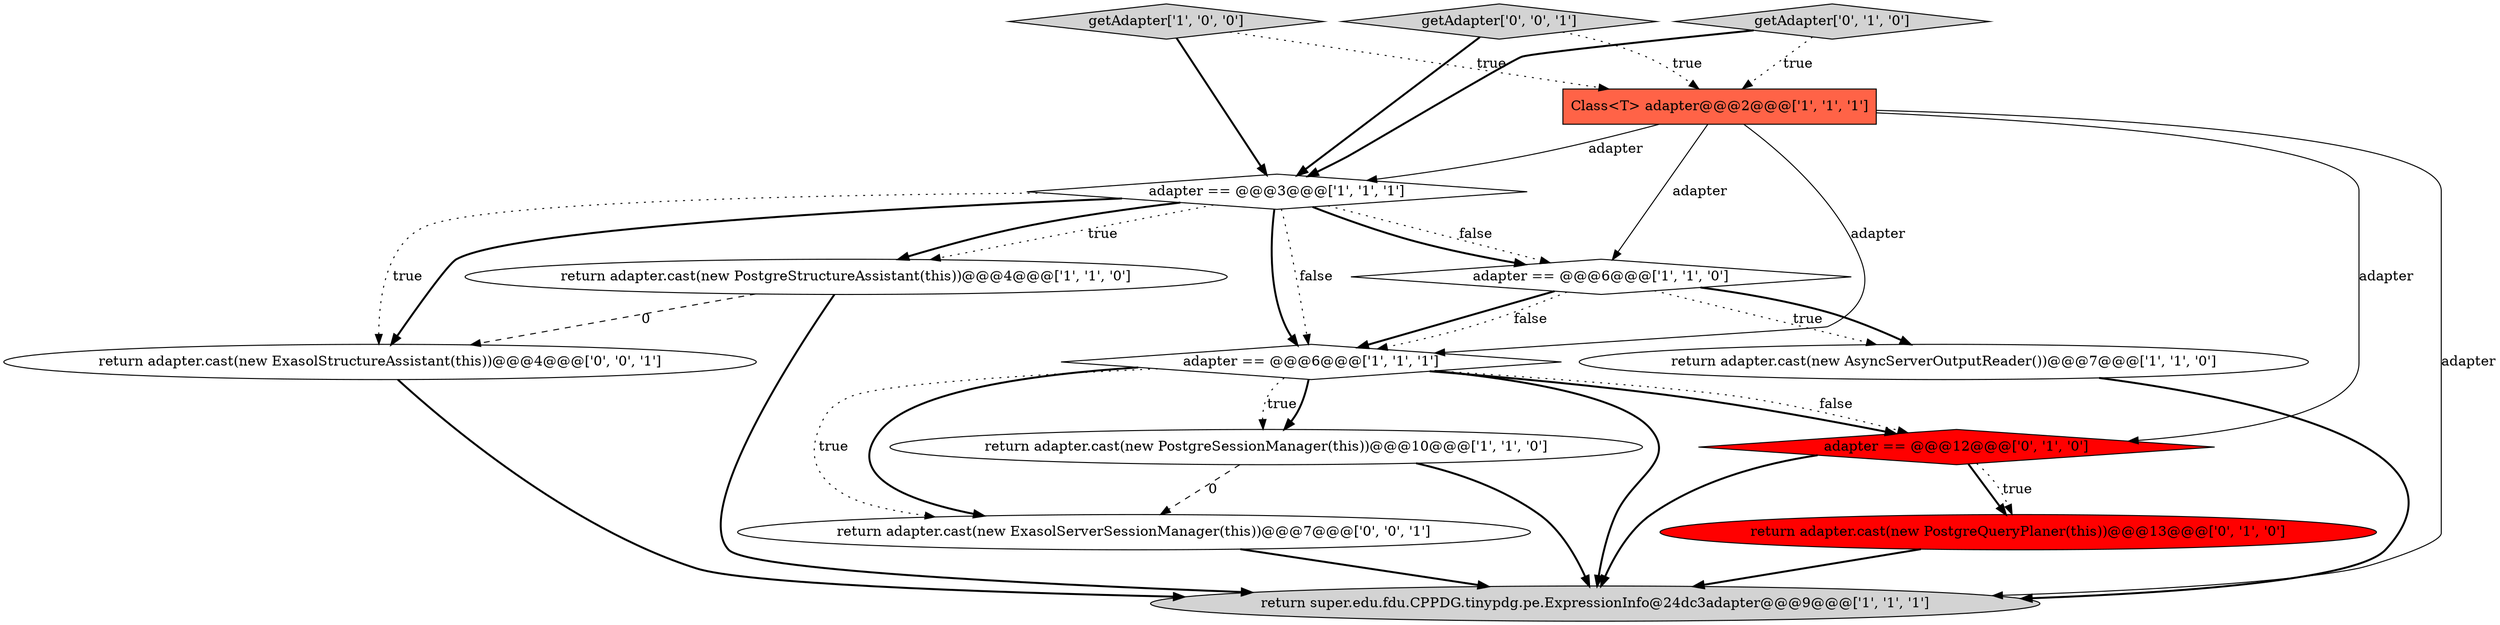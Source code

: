 digraph {
7 [style = filled, label = "adapter == @@@6@@@['1', '1', '0']", fillcolor = white, shape = diamond image = "AAA0AAABBB1BBB"];
4 [style = filled, label = "return adapter.cast(new PostgreSessionManager(this))@@@10@@@['1', '1', '0']", fillcolor = white, shape = ellipse image = "AAA0AAABBB1BBB"];
5 [style = filled, label = "return super.edu.fdu.CPPDG.tinypdg.pe.ExpressionInfo@24dc3adapter@@@9@@@['1', '1', '1']", fillcolor = lightgray, shape = ellipse image = "AAA0AAABBB1BBB"];
6 [style = filled, label = "getAdapter['1', '0', '0']", fillcolor = lightgray, shape = diamond image = "AAA0AAABBB1BBB"];
10 [style = filled, label = "adapter == @@@12@@@['0', '1', '0']", fillcolor = red, shape = diamond image = "AAA1AAABBB2BBB"];
0 [style = filled, label = "Class<T> adapter@@@2@@@['1', '1', '1']", fillcolor = tomato, shape = box image = "AAA0AAABBB1BBB"];
12 [style = filled, label = "return adapter.cast(new ExasolStructureAssistant(this))@@@4@@@['0', '0', '1']", fillcolor = white, shape = ellipse image = "AAA0AAABBB3BBB"];
13 [style = filled, label = "return adapter.cast(new ExasolServerSessionManager(this))@@@7@@@['0', '0', '1']", fillcolor = white, shape = ellipse image = "AAA0AAABBB3BBB"];
3 [style = filled, label = "return adapter.cast(new PostgreStructureAssistant(this))@@@4@@@['1', '1', '0']", fillcolor = white, shape = ellipse image = "AAA0AAABBB1BBB"];
1 [style = filled, label = "adapter == @@@3@@@['1', '1', '1']", fillcolor = white, shape = diamond image = "AAA0AAABBB1BBB"];
9 [style = filled, label = "return adapter.cast(new PostgreQueryPlaner(this))@@@13@@@['0', '1', '0']", fillcolor = red, shape = ellipse image = "AAA1AAABBB2BBB"];
2 [style = filled, label = "return adapter.cast(new AsyncServerOutputReader())@@@7@@@['1', '1', '0']", fillcolor = white, shape = ellipse image = "AAA0AAABBB1BBB"];
14 [style = filled, label = "getAdapter['0', '0', '1']", fillcolor = lightgray, shape = diamond image = "AAA0AAABBB3BBB"];
11 [style = filled, label = "getAdapter['0', '1', '0']", fillcolor = lightgray, shape = diamond image = "AAA0AAABBB2BBB"];
8 [style = filled, label = "adapter == @@@6@@@['1', '1', '1']", fillcolor = white, shape = diamond image = "AAA0AAABBB1BBB"];
0->8 [style = solid, label="adapter"];
7->2 [style = dotted, label="true"];
8->10 [style = bold, label=""];
1->8 [style = bold, label=""];
12->5 [style = bold, label=""];
1->7 [style = dotted, label="false"];
14->0 [style = dotted, label="true"];
11->1 [style = bold, label=""];
0->7 [style = solid, label="adapter"];
1->3 [style = bold, label=""];
8->10 [style = dotted, label="false"];
0->1 [style = solid, label="adapter"];
10->9 [style = dotted, label="true"];
7->8 [style = bold, label=""];
1->7 [style = bold, label=""];
8->4 [style = dotted, label="true"];
14->1 [style = bold, label=""];
1->3 [style = dotted, label="true"];
0->5 [style = solid, label="adapter"];
6->1 [style = bold, label=""];
0->10 [style = solid, label="adapter"];
3->5 [style = bold, label=""];
1->8 [style = dotted, label="false"];
10->5 [style = bold, label=""];
8->5 [style = bold, label=""];
3->12 [style = dashed, label="0"];
7->2 [style = bold, label=""];
7->8 [style = dotted, label="false"];
11->0 [style = dotted, label="true"];
1->12 [style = dotted, label="true"];
1->12 [style = bold, label=""];
13->5 [style = bold, label=""];
9->5 [style = bold, label=""];
10->9 [style = bold, label=""];
8->13 [style = dotted, label="true"];
6->0 [style = dotted, label="true"];
8->4 [style = bold, label=""];
4->13 [style = dashed, label="0"];
4->5 [style = bold, label=""];
8->13 [style = bold, label=""];
2->5 [style = bold, label=""];
}

